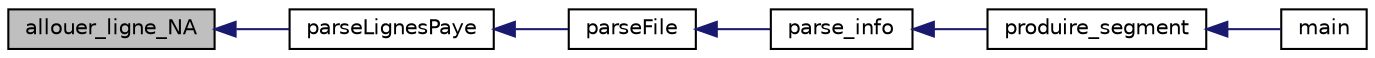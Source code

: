 digraph "allouer_ligne_NA"
{
 // INTERACTIVE_SVG=YES
  edge [fontname="Helvetica",fontsize="10",labelfontname="Helvetica",labelfontsize="10"];
  node [fontname="Helvetica",fontsize="10",shape=record];
  rankdir="LR";
  Node1 [label="allouer_ligne_NA",height=0.2,width=0.4,color="black", fillcolor="grey75", style="filled", fontcolor="black"];
  Node1 -> Node2 [dir="back",color="midnightblue",fontsize="10",style="solid",fontname="Helvetica"];
  Node2 [label="parseLignesPaye",height=0.2,width=0.4,color="black", fillcolor="white", style="filled",URL="$validator_8cpp.html#abdf1df3dd61991073a485a3e5d8addd2",tooltip="Lance le décodage des variables Bulletins de paye (Nom, Prenom, Matricule,...) "];
  Node2 -> Node3 [dir="back",color="midnightblue",fontsize="10",style="solid",fontname="Helvetica"];
  Node3 [label="parseFile",height=0.2,width=0.4,color="black", fillcolor="white", style="filled",URL="$validator_8cpp.html#ae1ac2699ac4449a4a9a16b0e37234b35",tooltip="Décode une structure info_t contenant les données de paye à l&#39;état brut \"fichier\" (..."];
  Node3 -> Node4 [dir="back",color="midnightblue",fontsize="10",style="solid",fontname="Helvetica"];
  Node4 [label="parse_info",height=0.2,width=0.4,color="black", fillcolor="white", style="filled",URL="$validator_8h.html#a36359f86441c3ac6219a34f63b8c3da6",tooltip="Lance l&#39;ensemble des processus de pré-traitement et de post-traitement des fichiers de paye..."];
  Node4 -> Node5 [dir="back",color="midnightblue",fontsize="10",style="solid",fontname="Helvetica"];
  Node5 [label="produire_segment",height=0.2,width=0.4,color="black", fillcolor="white", style="filled",URL="$lhx_2main_8cpp.html#abb1f1ad236423a832fd1efa1e9deeafa",tooltip="Pour un segment donné (sous-ensemble de bases de paye XML), redécoupe le segment en partie égales ou ..."];
  Node5 -> Node6 [dir="back",color="midnightblue",fontsize="10",style="solid",fontname="Helvetica"];
  Node6 [label="main",height=0.2,width=0.4,color="black", fillcolor="white", style="filled",URL="$lhx_2main_8cpp.html#a3c04138a5bfe5d72780bb7e82a18e627"];
}
